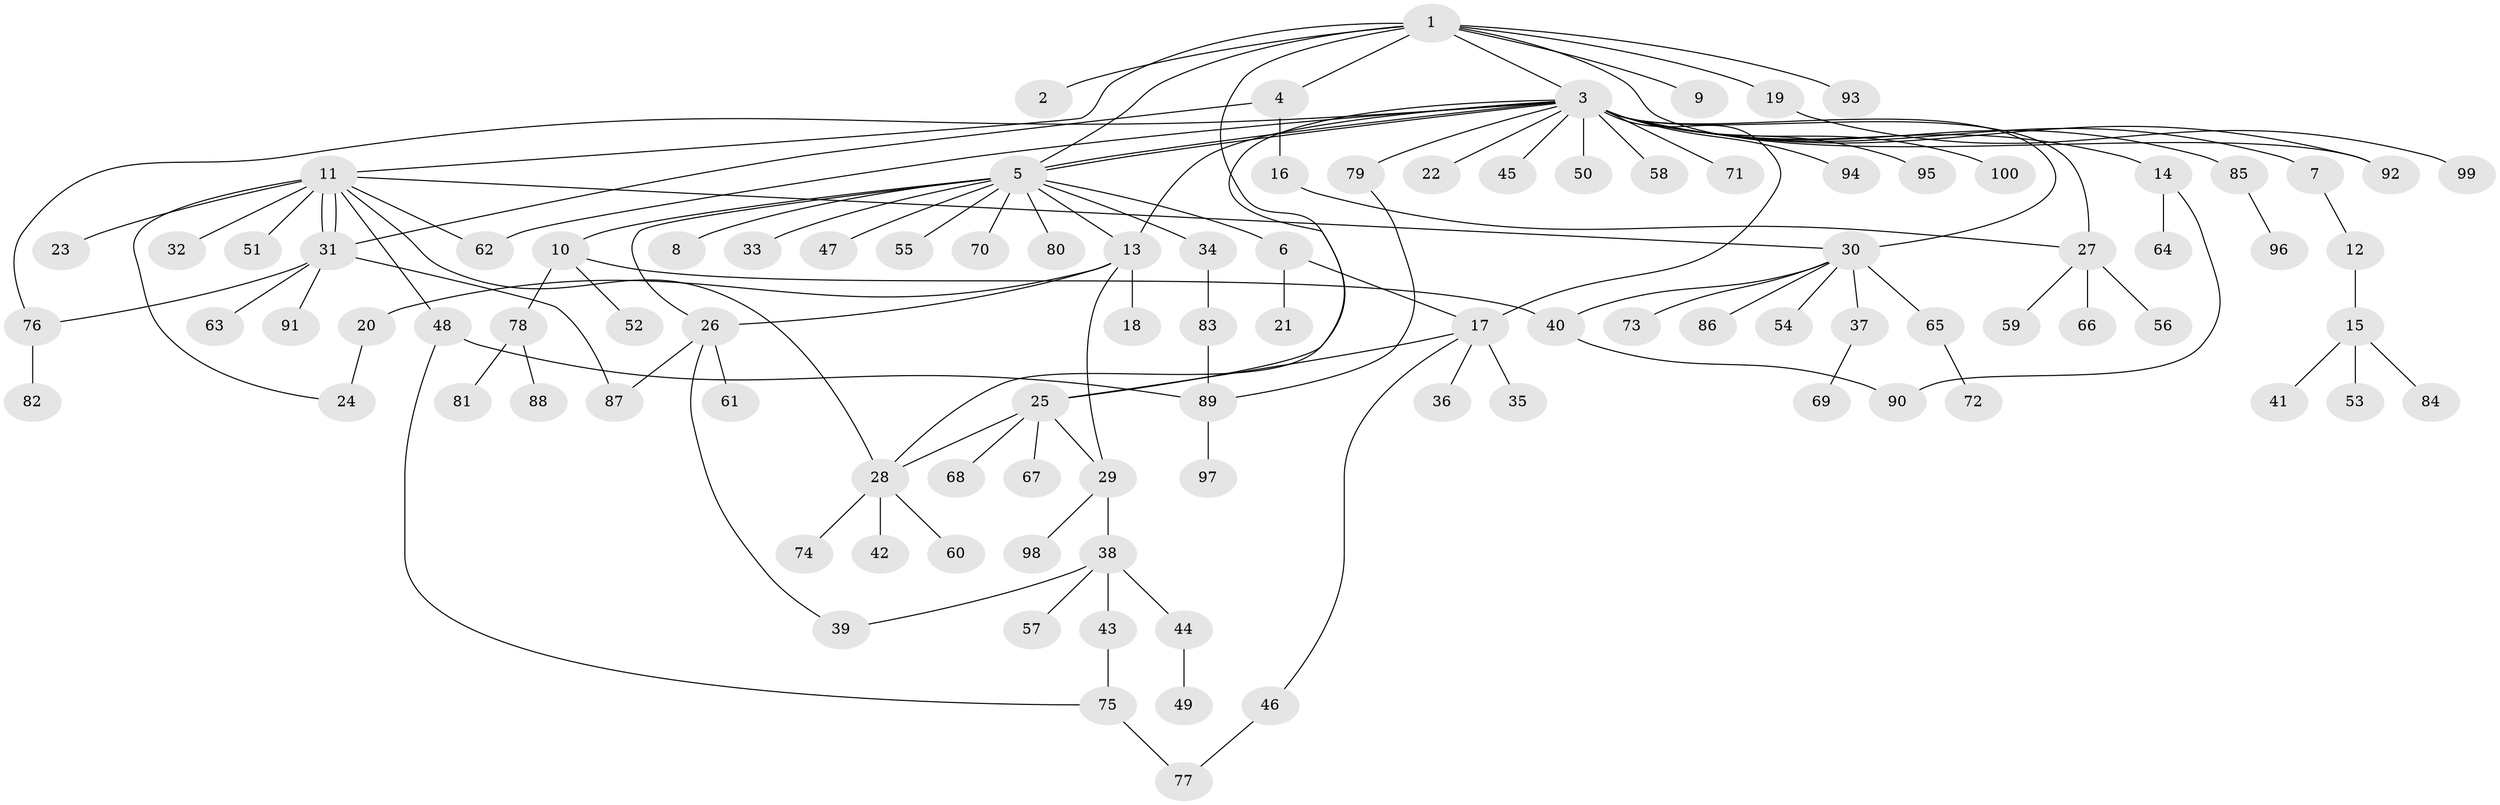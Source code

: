// Generated by graph-tools (version 1.1) at 2025/11/02/21/25 10:11:08]
// undirected, 100 vertices, 124 edges
graph export_dot {
graph [start="1"]
  node [color=gray90,style=filled];
  1;
  2;
  3;
  4;
  5;
  6;
  7;
  8;
  9;
  10;
  11;
  12;
  13;
  14;
  15;
  16;
  17;
  18;
  19;
  20;
  21;
  22;
  23;
  24;
  25;
  26;
  27;
  28;
  29;
  30;
  31;
  32;
  33;
  34;
  35;
  36;
  37;
  38;
  39;
  40;
  41;
  42;
  43;
  44;
  45;
  46;
  47;
  48;
  49;
  50;
  51;
  52;
  53;
  54;
  55;
  56;
  57;
  58;
  59;
  60;
  61;
  62;
  63;
  64;
  65;
  66;
  67;
  68;
  69;
  70;
  71;
  72;
  73;
  74;
  75;
  76;
  77;
  78;
  79;
  80;
  81;
  82;
  83;
  84;
  85;
  86;
  87;
  88;
  89;
  90;
  91;
  92;
  93;
  94;
  95;
  96;
  97;
  98;
  99;
  100;
  1 -- 2;
  1 -- 3;
  1 -- 4;
  1 -- 5;
  1 -- 9;
  1 -- 11;
  1 -- 19;
  1 -- 25;
  1 -- 92;
  1 -- 93;
  3 -- 5;
  3 -- 5;
  3 -- 7;
  3 -- 13;
  3 -- 14;
  3 -- 17;
  3 -- 22;
  3 -- 27;
  3 -- 28;
  3 -- 30;
  3 -- 45;
  3 -- 50;
  3 -- 58;
  3 -- 62;
  3 -- 71;
  3 -- 76;
  3 -- 79;
  3 -- 85;
  3 -- 92;
  3 -- 94;
  3 -- 95;
  3 -- 100;
  4 -- 16;
  4 -- 31;
  5 -- 6;
  5 -- 8;
  5 -- 10;
  5 -- 13;
  5 -- 26;
  5 -- 33;
  5 -- 34;
  5 -- 47;
  5 -- 55;
  5 -- 70;
  5 -- 80;
  6 -- 17;
  6 -- 21;
  7 -- 12;
  10 -- 40;
  10 -- 52;
  10 -- 78;
  11 -- 23;
  11 -- 24;
  11 -- 28;
  11 -- 30;
  11 -- 31;
  11 -- 31;
  11 -- 32;
  11 -- 48;
  11 -- 51;
  11 -- 62;
  12 -- 15;
  13 -- 18;
  13 -- 20;
  13 -- 26;
  13 -- 29;
  14 -- 64;
  14 -- 90;
  15 -- 41;
  15 -- 53;
  15 -- 84;
  16 -- 27;
  17 -- 25;
  17 -- 35;
  17 -- 36;
  17 -- 46;
  19 -- 99;
  20 -- 24;
  25 -- 28;
  25 -- 29;
  25 -- 67;
  25 -- 68;
  26 -- 39;
  26 -- 61;
  26 -- 87;
  27 -- 56;
  27 -- 59;
  27 -- 66;
  28 -- 42;
  28 -- 60;
  28 -- 74;
  29 -- 38;
  29 -- 98;
  30 -- 37;
  30 -- 40;
  30 -- 54;
  30 -- 65;
  30 -- 73;
  30 -- 86;
  31 -- 63;
  31 -- 76;
  31 -- 87;
  31 -- 91;
  34 -- 83;
  37 -- 69;
  38 -- 39;
  38 -- 43;
  38 -- 44;
  38 -- 57;
  40 -- 90;
  43 -- 75;
  44 -- 49;
  46 -- 77;
  48 -- 75;
  48 -- 89;
  65 -- 72;
  75 -- 77;
  76 -- 82;
  78 -- 81;
  78 -- 88;
  79 -- 89;
  83 -- 89;
  85 -- 96;
  89 -- 97;
}
